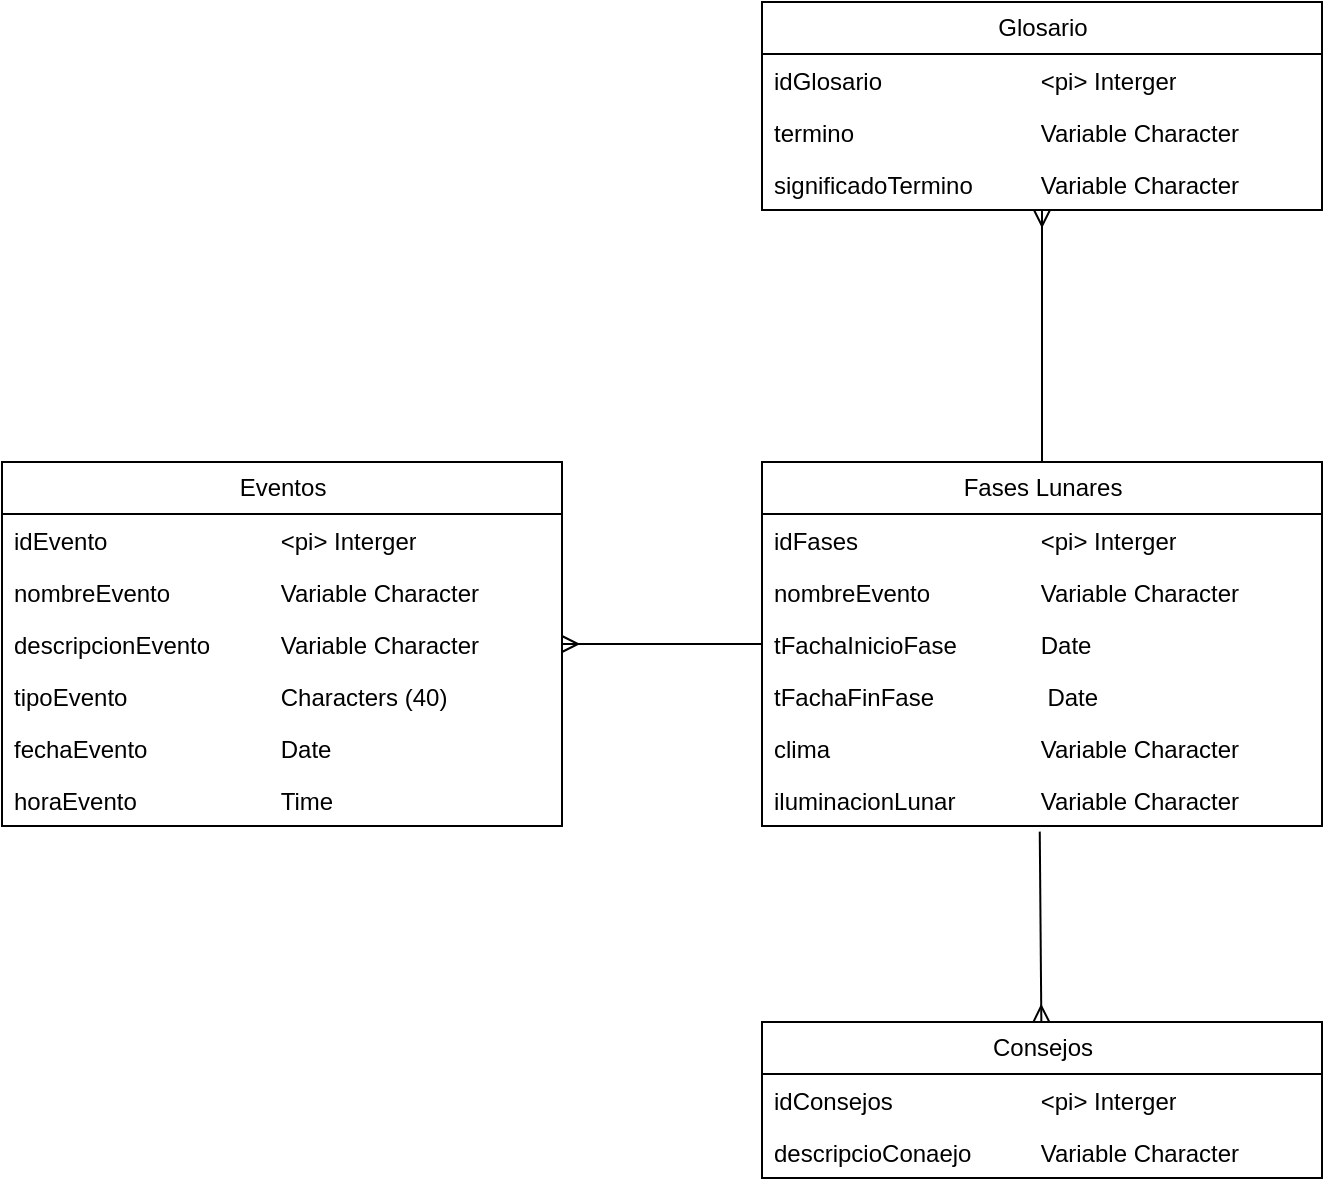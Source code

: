 <mxfile><diagram id="dt8qJomxApjoPe0BXdv5" name="Página-1"><mxGraphModel dx="722" dy="659" grid="1" gridSize="10" guides="1" tooltips="1" connect="1" arrows="1" fold="1" page="1" pageScale="1" pageWidth="827" pageHeight="1169" math="0" shadow="0"><root><mxCell id="0"/><mxCell id="1" parent="0"/><mxCell id="2" value="Eventos" style="swimlane;fontStyle=0;childLayout=stackLayout;horizontal=1;startSize=26;fillColor=none;horizontalStack=0;resizeParent=1;resizeParentMax=0;resizeLast=0;collapsible=1;marginBottom=0;html=1;" parent="1" vertex="1"><mxGeometry x="20" y="300" width="280" height="182" as="geometry"/></mxCell><mxCell id="3" value="idEvento&lt;span style=&quot;white-space: pre;&quot;&gt;&#9;&lt;/span&gt;&lt;span style=&quot;white-space: pre;&quot;&gt;&#9;&lt;/span&gt;&lt;span style=&quot;white-space: pre;&quot;&gt;&#9;&lt;span style=&quot;white-space: pre;&quot;&gt;&#9;&lt;/span&gt;&lt;/span&gt;&amp;lt;pi&amp;gt; Interger" style="text;strokeColor=none;fillColor=none;align=left;verticalAlign=top;spacingLeft=4;spacingRight=4;overflow=hidden;rotatable=0;points=[[0,0.5],[1,0.5]];portConstraint=eastwest;whiteSpace=wrap;html=1;" parent="2" vertex="1"><mxGeometry y="26" width="280" height="26" as="geometry"/></mxCell><mxCell id="4" value="nombreEvento&amp;nbsp; &amp;nbsp; &amp;nbsp; &amp;nbsp; &amp;nbsp;&lt;span style=&quot;white-space: pre;&quot;&gt;&#9;&lt;/span&gt;Variable Character" style="text;strokeColor=none;fillColor=none;align=left;verticalAlign=top;spacingLeft=4;spacingRight=4;overflow=hidden;rotatable=0;points=[[0,0.5],[1,0.5]];portConstraint=eastwest;whiteSpace=wrap;html=1;" parent="2" vertex="1"><mxGeometry y="52" width="280" height="26" as="geometry"/></mxCell><mxCell id="5" value="&lt;div&gt;descripci&lt;span style=&quot;background-color: initial;&quot;&gt;onEvento&amp;nbsp;&lt;span style=&quot;white-space: pre;&quot;&gt;&#9;&lt;/span&gt;&lt;span style=&quot;white-space: pre;&quot;&gt;&#9;&lt;/span&gt;&lt;/span&gt;&lt;span style=&quot;background-color: initial;&quot;&gt;Variable Character&lt;/span&gt;&lt;/div&gt;" style="text;strokeColor=none;fillColor=none;align=left;verticalAlign=top;spacingLeft=4;spacingRight=4;overflow=hidden;rotatable=0;points=[[0,0.5],[1,0.5]];portConstraint=eastwest;whiteSpace=wrap;html=1;" parent="2" vertex="1"><mxGeometry y="78" width="280" height="26" as="geometry"/></mxCell><mxCell id="6" value="&lt;div&gt;tipoEvento&lt;span style=&quot;white-space: pre;&quot;&gt;&#9;&lt;/span&gt;&lt;span style=&quot;white-space: pre;&quot;&gt;&#9;&lt;span style=&quot;white-space: pre;&quot;&gt;&#9;&lt;/span&gt;&lt;/span&gt;&lt;span style=&quot;background-color: initial;&quot;&gt;Characters (40)&lt;/span&gt;&lt;/div&gt;" style="text;strokeColor=none;fillColor=none;align=left;verticalAlign=top;spacingLeft=4;spacingRight=4;overflow=hidden;rotatable=0;points=[[0,0.5],[1,0.5]];portConstraint=eastwest;whiteSpace=wrap;html=1;" parent="2" vertex="1"><mxGeometry y="104" width="280" height="26" as="geometry"/></mxCell><mxCell id="7" value="&lt;div&gt;fechaEvento&amp;nbsp;&lt;span style=&quot;white-space: pre;&quot;&gt;&#9;&lt;/span&gt;&lt;span style=&quot;white-space: pre;&quot;&gt;&#9;&lt;/span&gt;&lt;span style=&quot;white-space: pre;&quot;&gt;&#9;&lt;/span&gt;D&lt;span style=&quot;background-color: initial;&quot;&gt;ate&lt;/span&gt;&lt;/div&gt;" style="text;strokeColor=none;fillColor=none;align=left;verticalAlign=top;spacingLeft=4;spacingRight=4;overflow=hidden;rotatable=0;points=[[0,0.5],[1,0.5]];portConstraint=eastwest;whiteSpace=wrap;html=1;" parent="2" vertex="1"><mxGeometry y="130" width="280" height="26" as="geometry"/></mxCell><mxCell id="8" value="&lt;div&gt;horaEvento&amp;nbsp;&lt;span style=&quot;white-space: pre;&quot;&gt;&#9;&lt;/span&gt;&lt;span style=&quot;white-space: pre;&quot;&gt;&#9;&lt;/span&gt;&lt;span style=&quot;white-space: pre;&quot;&gt;&#9;&lt;/span&gt;&lt;span style=&quot;background-color: initial;&quot;&gt;Time&lt;/span&gt;&lt;/div&gt;" style="text;strokeColor=none;fillColor=none;align=left;verticalAlign=top;spacingLeft=4;spacingRight=4;overflow=hidden;rotatable=0;points=[[0,0.5],[1,0.5]];portConstraint=eastwest;whiteSpace=wrap;html=1;" parent="2" vertex="1"><mxGeometry y="156" width="280" height="26" as="geometry"/></mxCell><mxCell id="10" value="Fases Lunares" style="swimlane;fontStyle=0;childLayout=stackLayout;horizontal=1;startSize=26;fillColor=none;horizontalStack=0;resizeParent=1;resizeParentMax=0;resizeLast=0;collapsible=1;marginBottom=0;html=1;" parent="1" vertex="1"><mxGeometry x="400" y="300" width="280" height="182" as="geometry"/></mxCell><mxCell id="11" value="idFases&lt;span style=&quot;white-space: pre;&quot;&gt;&#9;&lt;/span&gt;&lt;span style=&quot;white-space: pre;&quot;&gt;&#9;&lt;/span&gt;&lt;span style=&quot;white-space: pre;&quot;&gt;&#9;&lt;span style=&quot;white-space: pre;&quot;&gt;&#9;&lt;/span&gt;&lt;/span&gt;&amp;lt;pi&amp;gt; Interger" style="text;strokeColor=none;fillColor=none;align=left;verticalAlign=top;spacingLeft=4;spacingRight=4;overflow=hidden;rotatable=0;points=[[0,0.5],[1,0.5]];portConstraint=eastwest;whiteSpace=wrap;html=1;" parent="10" vertex="1"><mxGeometry y="26" width="280" height="26" as="geometry"/></mxCell><mxCell id="12" value="nombreEvento&amp;nbsp; &amp;nbsp; &amp;nbsp; &amp;nbsp; &amp;nbsp;&lt;span style=&quot;white-space: pre;&quot;&gt;&#9;&lt;/span&gt;Variable Character" style="text;strokeColor=none;fillColor=none;align=left;verticalAlign=top;spacingLeft=4;spacingRight=4;overflow=hidden;rotatable=0;points=[[0,0.5],[1,0.5]];portConstraint=eastwest;whiteSpace=wrap;html=1;" parent="10" vertex="1"><mxGeometry y="52" width="280" height="26" as="geometry"/></mxCell><mxCell id="13" value="tFachaInicioFase&lt;span style=&quot;white-space: pre;&quot;&gt;&#9;&lt;span style=&quot;white-space: pre;&quot;&gt;&#9;&lt;/span&gt;Date&lt;/span&gt;" style="text;strokeColor=none;fillColor=none;align=left;verticalAlign=top;spacingLeft=4;spacingRight=4;overflow=hidden;rotatable=0;points=[[0,0.5],[1,0.5]];portConstraint=eastwest;whiteSpace=wrap;html=1;" parent="10" vertex="1"><mxGeometry y="78" width="280" height="26" as="geometry"/></mxCell><mxCell id="14" value="tFachaFinFase&lt;span style=&quot;border-color: var(--border-color);&quot;&gt;&#9;&lt;span style=&quot;white-space: pre;&quot;&gt;&#9;&lt;/span&gt;&lt;span style=&quot;white-space: pre;&quot;&gt;&#9;&lt;/span&gt;&lt;span style=&quot;border-color: var(--border-color);&quot;&gt;&#9;&lt;/span&gt;Date&lt;/span&gt;" style="text;strokeColor=none;fillColor=none;align=left;verticalAlign=top;spacingLeft=4;spacingRight=4;overflow=hidden;rotatable=0;points=[[0,0.5],[1,0.5]];portConstraint=eastwest;whiteSpace=wrap;html=1;" parent="10" vertex="1"><mxGeometry y="104" width="280" height="26" as="geometry"/></mxCell><mxCell id="15" value="clima&lt;span style=&quot;white-space: pre;&quot;&gt;&#9;&lt;/span&gt;&lt;span style=&quot;white-space: pre;&quot;&gt;&#9;&lt;/span&gt;&lt;span style=&quot;white-space: pre;&quot;&gt;&#9;&lt;/span&gt;&amp;nbsp; &amp;nbsp; &amp;nbsp; &amp;nbsp;&lt;span style=&quot;border-color: var(--border-color);&quot;&gt;&#9;&lt;/span&gt;Variable Character" style="text;strokeColor=none;fillColor=none;align=left;verticalAlign=top;spacingLeft=4;spacingRight=4;overflow=hidden;rotatable=0;points=[[0,0.5],[1,0.5]];portConstraint=eastwest;whiteSpace=wrap;html=1;" parent="10" vertex="1"><mxGeometry y="130" width="280" height="26" as="geometry"/></mxCell><mxCell id="16" value="iluminacionLunar&lt;span style=&quot;white-space: pre;&quot;&gt;&#9;&lt;/span&gt;&lt;span style=&quot;white-space: pre;&quot;&gt;&#9;&lt;/span&gt;Variable Character" style="text;strokeColor=none;fillColor=none;align=left;verticalAlign=top;spacingLeft=4;spacingRight=4;overflow=hidden;rotatable=0;points=[[0,0.5],[1,0.5]];portConstraint=eastwest;whiteSpace=wrap;html=1;" parent="10" vertex="1"><mxGeometry y="156" width="280" height="26" as="geometry"/></mxCell><mxCell id="17" value="" style="endArrow=none;html=1;entryX=0;entryY=0.5;entryDx=0;entryDy=0;strokeColor=default;startArrow=ERmany;startFill=0;" parent="1" target="13" edge="1"><mxGeometry width="50" height="50" relative="1" as="geometry"><mxPoint x="300" y="391" as="sourcePoint"/><mxPoint x="390" y="310" as="targetPoint"/></mxGeometry></mxCell><mxCell id="28" style="edgeStyle=none;html=1;strokeColor=default;startArrow=ERmany;startFill=0;endArrow=none;endFill=0;" parent="1" source="18" target="10" edge="1"><mxGeometry relative="1" as="geometry"/></mxCell><mxCell id="18" value="Glosario" style="swimlane;fontStyle=0;childLayout=stackLayout;horizontal=1;startSize=26;fillColor=none;horizontalStack=0;resizeParent=1;resizeParentMax=0;resizeLast=0;collapsible=1;marginBottom=0;html=1;" parent="1" vertex="1"><mxGeometry x="400" y="70" width="280" height="104" as="geometry"/></mxCell><mxCell id="19" value="idGlosario&lt;span style=&quot;white-space: pre;&quot;&gt;&#9;&lt;/span&gt;&lt;span style=&quot;white-space: pre;&quot;&gt;&#9;&lt;/span&gt;&lt;span style=&quot;white-space: pre;&quot;&gt;&#9;&lt;/span&gt;&amp;lt;pi&amp;gt; Interger" style="text;strokeColor=none;fillColor=none;align=left;verticalAlign=top;spacingLeft=4;spacingRight=4;overflow=hidden;rotatable=0;points=[[0,0.5],[1,0.5]];portConstraint=eastwest;whiteSpace=wrap;html=1;" parent="18" vertex="1"><mxGeometry y="26" width="280" height="26" as="geometry"/></mxCell><mxCell id="20" value="termino &lt;span style=&quot;white-space: pre;&quot;&gt;&#9;&lt;/span&gt;&lt;span style=&quot;white-space: pre;&quot;&gt;&#9;&lt;/span&gt;&lt;span style=&quot;white-space: pre;&quot;&gt;&#9;&lt;/span&gt;&lt;span style=&quot;white-space: pre;&quot;&gt;&#9;&lt;/span&gt;Variable Character" style="text;strokeColor=none;fillColor=none;align=left;verticalAlign=top;spacingLeft=4;spacingRight=4;overflow=hidden;rotatable=0;points=[[0,0.5],[1,0.5]];portConstraint=eastwest;whiteSpace=wrap;html=1;" parent="18" vertex="1"><mxGeometry y="52" width="280" height="26" as="geometry"/></mxCell><mxCell id="21" value="&lt;div&gt;&lt;span style=&quot;background-color: initial;&quot;&gt;significadoTermino&lt;span style=&quot;white-space: pre;&quot;&gt;&#9;&lt;/span&gt;&lt;span style=&quot;white-space: pre;&quot;&gt;&#9;&lt;/span&gt;Variable Character&lt;/span&gt;&lt;/div&gt;" style="text;strokeColor=none;fillColor=none;align=left;verticalAlign=top;spacingLeft=4;spacingRight=4;overflow=hidden;rotatable=0;points=[[0,0.5],[1,0.5]];portConstraint=eastwest;whiteSpace=wrap;html=1;" parent="18" vertex="1"><mxGeometry y="78" width="280" height="26" as="geometry"/></mxCell><mxCell id="34" style="edgeStyle=none;html=1;entryX=0.496;entryY=1.108;entryDx=0;entryDy=0;entryPerimeter=0;strokeColor=default;startArrow=ERmany;startFill=0;endArrow=none;endFill=0;" parent="1" source="29" target="16" edge="1"><mxGeometry relative="1" as="geometry"/></mxCell><mxCell id="29" value="Consejos" style="swimlane;fontStyle=0;childLayout=stackLayout;horizontal=1;startSize=26;fillColor=none;horizontalStack=0;resizeParent=1;resizeParentMax=0;resizeLast=0;collapsible=1;marginBottom=0;html=1;" parent="1" vertex="1"><mxGeometry x="400" y="580" width="280" height="78" as="geometry"/></mxCell><mxCell id="30" value="idConsejos&lt;span style=&quot;white-space: pre;&quot;&gt;&#9;&lt;/span&gt;&lt;span style=&quot;white-space: pre;&quot;&gt;&#9;&lt;/span&gt;&lt;span style=&quot;white-space: pre;&quot;&gt;&#9;&lt;/span&gt;&amp;lt;pi&amp;gt; Interger" style="text;strokeColor=none;fillColor=none;align=left;verticalAlign=top;spacingLeft=4;spacingRight=4;overflow=hidden;rotatable=0;points=[[0,0.5],[1,0.5]];portConstraint=eastwest;whiteSpace=wrap;html=1;" parent="29" vertex="1"><mxGeometry y="26" width="280" height="26" as="geometry"/></mxCell><mxCell id="31" value="descripcioConaejo&lt;span style=&quot;white-space: pre;&quot;&gt;&#9;&lt;/span&gt;&lt;span style=&quot;white-space: pre;&quot;&gt;&#9;&lt;/span&gt;Variable Character" style="text;strokeColor=none;fillColor=none;align=left;verticalAlign=top;spacingLeft=4;spacingRight=4;overflow=hidden;rotatable=0;points=[[0,0.5],[1,0.5]];portConstraint=eastwest;whiteSpace=wrap;html=1;" parent="29" vertex="1"><mxGeometry y="52" width="280" height="26" as="geometry"/></mxCell></root></mxGraphModel></diagram></mxfile>